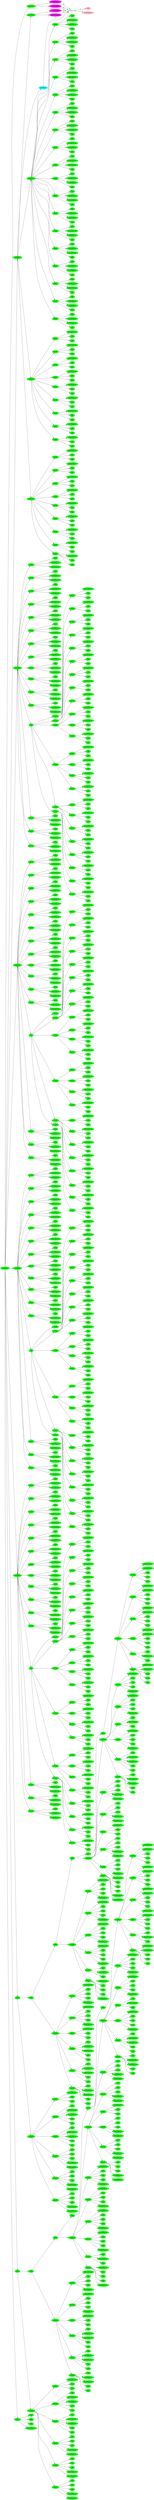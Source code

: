 digraph SceneGraph{
	rankdir=LR;

	node[label=drawU style=filled color=green];
		UCube1u1;
		UCube1u2;
		UCube1u3;
		UCube1u4;
		UCube2u5;
		UCube2u6;
		UCube2u7;
		UCube2u8;
		UCube3u9;
		UCube3u10;
		UCube3u11;
		UCube3u12;
		UCube4u13;
		UCube4u14;
		UCube4u15;
		UCube4u16;
		UCube5u17;
		UCube5u18;
		UCube5u19;
		UCube5u20;
		UCube6u21;
		UCube6u22;
		UCube6u23;
		UCube6u24;
		UCube7u25;
		UCube7u26;
		UCube7u27;
		UCube7u28;
		UCube8u29;
		UCube8u30;
		UCube8u31;
		UCube8u32;
		UCube9u33;
		UCube9u34;
		UCube9u35;
		UCube9u36;
		UCube10u37;
		UCube10u38;
		UCube10u39;
		UCube10u40;
		UCube11u41;
		UCube11u42;
		UCube11u43;
		UCube11u44;
		UCube12u45;
		UCube12u46;
		UCube12u47;
		UCube12u48;
		UCube13u49;
		UCube13u50;
		UCube13u51;
		UCube13u52;
		UCube14u53;
		UCube14u54;
		UCube14u55;
		UCube14u56;
		UCube15u57;
		UCube15u58;
		UCube15u59;
		UCube15u60;
		UCube16u61;
		UCube16u62;
		UCube16u63;
		UCube16u64;
		UCube17u65;
		UCube17u66;
		UCube17u67;
		UCube17u68;
		UCube18u69;
		UCube18u70;
		UCube18u71;
		UCube18u72;
		UCube19u73;
		UCube19u74;
		UCube19u75;
		UCube19u76;
		UCube20u77;
		UCube20u78;
		UCube20u79;
		UCube20u80;
		UCube21u81;
		UCube21u82;
		UCube21u83;
		UCube21u84;
		UCube22u85;
		UCube22u86;
		UCube22u87;
		UCube22u88;
		UCube23u89;
		UCube23u90;
		UCube23u91;
		UCube23u92;
		UCube24u93;
		UCube24u94;
		UCube24u95;
		UCube24u96;

		drawUws1;
		drawUws2;
		drawUws3;
		drawUws4;
		drawUws5;
		drawUws6;
		drawUws7;
		drawUws8;
		drawUws9;
		drawUws10;
		drawUws11;
		drawUws12;
	
	drawBody[label=drawBody style=filled color=green];

	drawHead[label=drawHead style=filled color=green];
	node[label=drawFoot style=filled color=green];
		drawFoot;
		drawFoot2;
		drawFoot3;
		drawFoot4;
		
	
	node[label=test style=filled color=green];
		test;
		test2;
		test3;
		test4;
	
	node[label=drawOval style=filled color=green];
		drawOval;
		drawOval2;
	
	node[label=wing style=filled color=green];
		wing;
		wing2;
		wing3;
		wing4;
		wing5;
		wing6;
		wingb;
		wing2b;
		wing3b;
		wing4b;
		wing5b;
		wing6b;

	node[label=UCube style=filled color=green];
		UCube1;
		UCube2;
		UCube3;
		UCube4;
		UCube5;
		UCube6;
		UCube7;
		UCube8;
		UCube9;
		UCube10;
		UCube11;
		UCube12;
		UCube13;
		UCube14;
		UCube15;
		UCube16;
		UCube17;
		UCube18;
		UCube19;
		UCube20;
		UCube21;
		UCube22;
		UCube23;
		UCube24;

	drawEyes[label=drawEyes style=filled color=green];
	drawNose[label=drawNose style=filled color=cyan];
	node[label=drawEar style=filled color=green];
		drawEar;
		drawEar2;
	node[label=drawOvalHalf style=filled color=magenta];
		drawOvalHalf;
		drawOvalHalf2;	
		drawOvalHalf3;	
		drawOvalHalf4;	
	node[label=wingseg style=filled color=green];
		wingseg;
		wingseg2;
		wingseg3;
		wingseg4;
		wingseg5;
		wingseg6;
		wingsegb;
		wingseg2b;
		wingseg3b;
		wingseg4b;
		wingseg5b;
		wingseg6b;
	
	
	drawT[label=drawT style=filled color=green];
	node[label=drawX style=filled color=green];
		drawX1;
		drawX2;
		drawX3;
		drawX4;
		drawX5;
		drawX6;
		drawX7;
		drawX8;
		drawX9;
		drawX10;
		drawX11;
		drawX12;
		drawX13;
		drawX14;
		drawX15;
		drawX16;
		drawX17;
		drawX18;
		drawX19;
		drawX20;
		drawX21;
		drawX22;
		drawX23;
		drawX24;
		drawX25;
		drawX26;
		drawX27;
		drawX28;
		drawX29;
		drawX30;
		drawX31;
		drawX32;
		drawX33;
		drawX34;
		drawX35;
		drawX36;
		drawX37;
		drawX38;
		drawX39;
		drawX40;
		drawX41;
		drawX42;
		drawX43;
		drawX44;
		drawX45;
		drawX46;
		drawX47;
		drawX48;
		drawX49;
		drawX50;
		drawX51;
		drawX52;
		drawX53;
		drawX54;
		drawX55;
		drawX56;
		drawX57;
		drawX58;
		drawX59;
		drawX60;
		
	node[label=drawS style=filled color=green];
		drawS1;
		drawS2;
		drawS3;
		drawS4;
		drawS5;
		drawS6;
		drawS7;
		drawS8;
		drawS9;
		drawS10;
		drawS11;
		drawS12;
		drawS13;
		drawS14;
		drawS15;
		drawS16;
		drawS17;
		drawS18;
	node[label=drawV style=filled color=green];
		drawV;
		drawV7;
		drawV8;
		drawV9;
		drawV2;
		drawV3;
		drawV4;
		drawV5;
		drawV6;
		drawVb;
		drawV7b;
		drawV8b;
		drawV9b;
		drawV2b;
		drawV3b;
		drawV4b;
		drawV5b;
		drawV6b;
	node[label=drawW style=filled color=green];
		drawW1;
		drawW2;
		drawW3;
		drawW4;
		drawW5;
		drawW6;
		drawW7;
		drawW8;
		drawW9;
		drawW10;
		drawW11;
		drawW12;
		drawW13;
		drawW14;
		drawW15;
		drawW16;
		drawW17;
		drawW18;
		drawW19;
		drawW20;
		drawW21;
		drawW22;
		drawW23;
		drawW24;
		drawW25;
		drawW26;
		drawW27;
		drawW28;
		drawW29;
		drawW30;
		drawW31;
		drawW32;
		drawW33;
		drawW34;
		drawW35;
		drawW36;
		drawW37;
		drawW38;
		drawW39;
		drawW40;
		drawW41;
		drawW42;
		drawW43;
		drawW44;
		drawW45;
		drawW46;
		drawW47;
		drawW48;
		drawW49;
		drawW50;
		drawW51;
		drawW52;
		drawW53;
		drawW54;
		drawW55;
		drawW56;
		drawW57;
		drawW58;
		drawW59;
		drawW60;

	
	node[label=cube style=filled color=pink];
		drawStickU;
		node[color=green];
		drawStickW1;
		drawStickW2;
		drawStickW3;
		drawStickW4;
		drawStickW5;
		drawStickW6;
		drawStickW7;
		drawStickW8;
		drawStickW9;
		drawStickW10;
		drawStickW11;
		drawStickW12;
		drawStickW13;
		drawStickW14;
		drawStickW15;
		drawStickW16;
		drawStickW17;
		drawStickW18;
		drawStickW19;
		drawStickW20;
		drawStickW21;
		drawStickW22;
		drawStickW23;
		drawStickW24;
		drawStickW25;
		drawStickW26;
		drawStickW27;
		drawStickW28;
		drawStickW29;
		drawStickW30;
		drawStickW31;
		drawStickW32;
		drawStickW33;
		drawStickW34;
		drawStickW35;
		drawStickW36;
		drawStickW37;
		drawStickW38;
		drawStickW39;
		drawStickW40;
		drawStickW41;
		drawStickW42;
		drawStickW43;
		drawStickW44;
		drawStickW45;
		drawStickW46;
		drawStickW47;
		drawStickW48;
		drawStickW49;
		drawStickW50;
		drawStickW51;
		drawStickW52;
		drawStickW53;
		drawStickW54;
		drawStickW55;
		drawStickW56;
		drawStickW57;
		drawStickW58;
		drawStickW59;
		drawStickW60;
		drawStickW61;
		drawStickW62;
		drawStickW63;
		drawStickW64;
		drawStickW65;
		drawStickW66;
		drawStickW67;
		drawStickW68;
		drawStickW69;
		drawStickW70;
		drawStickW71;
		drawStickW72;
		drawStickW73;
		drawStickW74;
		drawStickW75;
		drawStickW76;
		drawStickW77;
		drawStickW78;
		drawStickW79;
		drawStickW80;
		drawStickW81;
		drawStickW82;
		drawStickW83;
		drawStickW84;
		drawStickW85;
		drawStickW86;
		drawStickW87;
		drawStickW88;
		drawStickW89;
		drawStickW90;
		drawStickW91;
		drawStickW92;
		drawStickW93;
		drawStickW94;
		drawStickW95;
		drawStickW96;
		drawStickW97;
		drawStickW98;
		drawStickW99;
		drawStickW100;
		drawStickW101;
		drawStickW102;
		drawStickW103;
		drawStickW104;
		drawStickW105;
		drawStickW106;
		drawStickW107;
		drawStickW108;
		drawStickW109;
		drawStickW110;
		drawStickW111;
		drawStickW112;
		drawStickW113;
		drawStickW114;
		drawStickW115;
		drawStickW116;
		drawStickW117;
		drawStickW118;
		drawStickW119;
		drawStickW120;
		drawStickW121;
		drawStickW122;
		drawStickW123;
		drawStickW124;
		drawStickW125;
		drawStickW126;
		drawStickW127;
		drawStickW128;
		drawStickW129;
		drawStickW130;
		drawStickW131;
		drawStickW132;
		drawStickW133;
		drawStickW134;
		drawStickW135;
		drawStickW136;
		drawStickW137;
		drawStickW138;
		drawStickW139;
		drawStickW140;
		drawStickW141;
		drawStickW142;
		drawStickW143;
		drawStickW144;
		drawStickW145;
		drawStickW146;
		drawStickW147;
		drawStickW148;
		drawStickW149;
		drawStickW150;
		drawStickW151;
		drawStickW152;
		drawStickW153;
		drawStickW154;
		drawStickW155;
		drawStickW156;
		drawStickW157;
		drawStickW158;
		drawStickW159;
		drawStickW160;
		drawStickW161;
		drawStickW162;
		drawStickW163;
		drawStickW164;
		drawStickW165;
		drawStickW166;
		drawStickW167;
		drawStickW168;
		drawStickW169;
		drawStickW170;
		drawStickW171;
		drawStickW172;
		drawStickW173;
		drawStickW174;
		drawStickW175;
		drawStickW176;
		drawStickW177;
		drawStickW178;
		drawStickW179;
		drawStickW180;
		ustick1;
		ustick2;
		ustick3;
		ustick4;
		ustick5;
		ustick6;
		ustick7;
		ustick8;
		ustick9;
		ustick10;
		ustick11;
		ustick12;
		ustick13;
		ustick14;
		ustick15;
		ustick16;
		ustick17;
		ustick18;
		ustick19;
		ustick20;
		ustick21;
		ustick22;
		ustick23;
		ustick24;
		ustick25;
		ustick26;
		ustick27;
		ustick28;
		ustick29;
		ustick30;
		ustick31;
		ustick32;
		ustick33;
		ustick34;
		ustick35;
		ustick36;
		ustick37;
		ustick38;
		ustick39;
		ustick40;
		ustick41;
		ustick42;
		ustick43;
		ustick44;
		ustick45;
		ustick46;
		ustick47;
		ustick48;
		ustick49;
		ustick50;
		ustick51;
		ustick52;
		ustick53;
		ustick54;
		ustick55;
		ustick56;
		ustick57;
		ustick58;
		ustick59;
		ustick60;
		ustick61;
		ustick62;
		ustick63;
		ustick64;
		ustick65;
		ustick66;
		ustick67;
		ustick68;
		ustick69;
		ustick70;
		ustick71;
		ustick72;
		ustick73;
		ustick74;
		ustick75;
		ustick76;
		ustick77;
		ustick78;
		ustick79;
		ustick80;
		ustick81;
		ustick82;
		ustick83;
		ustick84;
		ustick85;
		ustick86;
		ustick87;
		ustick88;
		ustick89;
		ustick90;
		ustick91;
		ustick92;
		ustick93;
		ustick94;
		ustick95;
		ustick96;
		ustick97;
		ustick98;
		ustick99;
		ustick100;
		ustick101;
		ustick102;
		ustick103;
		ustick104;
		ustick105;
		ustick106;
		ustick107;
		ustick108;
		ustick109;
		ustick110;
		ustick111;
		ustick112;
		ustick113;
		ustick114;
		ustick115;
		ustick116;
		ustick117;
		ustick118;
		ustick119;
		ustick120;
		ustick121;
		ustick122;
		ustick123;
		ustick124;
		ustick125;
		ustick126;
		ustick127;
		ustick128;
		ustick129;
		ustick130;
		ustick131;
		ustick132;
		ustick133;
		ustick134;
		ustick135;
		ustick136;
		ustick137;
		ustick138;
		ustick139;
		ustick140;
		ustick141;
		ustick142;
		ustick143;
		ustick144;
		ustick145;
		ustick146;
		ustick147;
		ustick148;
		ustick149;
		ustick150;
		ustick151;
		ustick152;
		ustick153;
		ustick154;
		ustick155;
		ustick156;
		ustick157;
		ustick158;
		ustick159;
		ustick160;
		ustick161;
		ustick162;
		ustick163;
		ustick164;
		ustick165;
		ustick166;
		ustick167;
		ustick168;
		ustick169;
		ustick170;
		ustick171;
		ustick172;
		ustick173;
		ustick174;
		ustick175;
		ustick176;
		ustick177;
		ustick178;
		ustick179;
		ustick180;
		ustick181;
		ustick182;
		ustick183;
		ustick184;
		ustick185;
		ustick186;
		ustick187;
		ustick188;
		ustick189;
		ustick190;
		ustick191;
		ustick192;
		cubeT[color=green];
		cubeT2[color=green];
		cubeT3[color=green];
		cubeX1;
		cubeX2;
		cubeX3;
		cubeX4;
		cubeX5;
		cubeX6;
		cubeX7;
		cubeX8;
		cubeX9;
		cubeX10;
		cubeX11;
		cubeX12;
		cubeX13;
		cubeX14;
		cubeX15;
		cubeX16;
		cubeX17;
		cubeX18;
		cubeX19;
		cubeX20;
		cubeX21;
		cubeX22;
		cubeX23;
		cubeX24;
		cubeX25;
		cubeX26;
		cubeX27;
		cubeX28;
		cubeX29;
		cubeX30;
		cubeX31;
		cubeX32;
		cubeX33;
		cubeX34;
		cubeX35;
		cubeX36;
		cubeX37;
		cubeX38;
		cubeX39;
		cubeX40;
		cubeX41;
		cubeX42;
		cubeX43;
		cubeX44;
		cubeX45;
		cubeX46;
		cubeX47;
		cubeX48;
		cubeX49;
		cubeX50;
		cubeX51;
		cubeX52;
		cubeX53;
		cubeX54;
		cubeX55;
		cubeX56;
		cubeX57;
		cubeX58;
		cubeX59;
		cubeX60;
		cubeS1;
		cubeS2;
		cubeS3;
		cubeS4;
		cubeS5;
		cubeS6;
		cubeS7;
		cubeS8;
		cubeS9;
		cubeS10;
		cubeS11;
		cubeS12;
		cubeS13;
		cubeS14;
		cubeS15;
		cubeS16;
		cubeS17;
		cubeS18;
		cubeS19;
		cubeS20;
		cubeS21;
		cubeS22;
		cubeS23;
		cubeS24;
		cubeS25;
		cubeS26;
		cubeS27;
		cubeS28;
		cubeS29;
		cubeS30;
		cubeS31;
		cubeS32;
		cubeS33;
		cubeS34;
		cubeS35;
		cubeS36;
		cubeV1;
		cubeV2;
		cubeV3;
		cubeV4;
		cubeV5;
		cubeV6;
		cubeV7;
		cubeV8;
		cubeV9;
		cubeV10;
		cubeV11;
		cubeV12;
		cubeV13;
		cubeV14;
		cubeV15;
		cubeV16;
		cubeV17;
		cubeV18;
		cubeV19;
		cubeV20;
		cubeV21;
		cubeV22;
		cubeV23;
		cubeV24;
		cubeV25;
		cubeV26;
		cubeV27;
		cubeV28;
		cubeV29;
		cubeV30;
		cubeV31;
		cubeV32;
		cubeV33;
		cubeV34;
		cubeV35;
		cubeV36;
		drawUwsS1;
		drawUwsS2;
		drawUwsS3;
		drawUwsS4;
		drawUwsS5;
		drawUwsS6;
		drawUwsS7;
		drawUwsS8;
		drawUwsS9;
		drawUwsS10;
		drawUwsS11;
		drawUwsS12;
		drawUwsS1b;
		drawUwsS2b;
		drawUwsS3b;
		drawUwsS4b;
		drawUwsS5b;
		drawUwsS6b;
		drawUwsS7b;
		drawUwsS8b;
		drawUwsS9b;
		drawUwsS10b;
		drawUwsS11b;
		drawUwsS12b;
		
	node[label=draw3Dcurve style=filled color=pink];
		drawLoopU;
		node[color=green];
		drawUwsL1;
		drawUwsL2;
		drawUwsL3;
		drawUwsL4;
		drawUwsL5;
		drawUwsL6;
		drawUwsL7;
		drawUwsL8;
		drawUwsL9;
		drawUwsL10;
		drawUwsL11;
		drawUwsL12;

		drawLoopW1;
		drawLoopW2;
		drawLoopW3;
		drawLoopW4;
		drawLoopW5;
		drawLoopW6;
		drawLoopW7;
		drawLoopW8;
		drawLoopW9;
		drawLoopW10;
		drawLoopW11;
		drawLoopW12;
		drawLoopW13;
		drawLoopW14;
		drawLoopW15;
		drawLoopW16;
		drawLoopW17;
		drawLoopW18;
		drawLoopW19;
		drawLoopW20;
		drawLoopW21;
		drawLoopW22;
		drawLoopW23;
		drawLoopW24;
		drawLoopW25;
		drawLoopW26;
		drawLoopW27;
		drawLoopW28;
		drawLoopW29;
		drawLoopW30;
		drawLoopW31;
		drawLoopW32;
		drawLoopW33;
		drawLoopW34;
		drawLoopW35;
		drawLoopW36;
		drawLoopW37;
		drawLoopW38;
		drawLoopW39;
		drawLoopW40;
		drawLoopW41;
		drawLoopW42;
		drawLoopW43;
		drawLoopW44;
		drawLoopW45;
		drawLoopW46;
		drawLoopW47;
		drawLoopW48;
		drawLoopW49;
		drawLoopW50;
		drawLoopW51;
		drawLoopW52;
		drawLoopW53;
		drawLoopW54;
		drawLoopW55;
		drawLoopW56;
		drawLoopW57;
		drawLoopW58;
		drawLoopW59;
		drawLoopW60;
		drawLoopW61;
		drawLoopW62;
		drawLoopW63;
		drawLoopW64;
		drawLoopW65;
		drawLoopW66;
		drawLoopW67;
		drawLoopW68;
		drawLoopW69;
		drawLoopW70;
		drawLoopW71;
		drawLoopW72;
		drawLoopW73;
		drawLoopW74;
		drawLoopW75;
		drawLoopW76;
		drawLoopW77;
		drawLoopW78;
		drawLoopW79;
		drawLoopW80;
		drawLoopW81;
		drawLoopW82;
		drawLoopW83;
		drawLoopW84;
		drawLoopW85;
		drawLoopW86;
		drawLoopW87;
		drawLoopW88;
		drawLoopW89;
		drawLoopW90;
		drawLoopW91;
		drawLoopW92;
		drawLoopW93;
		drawLoopW94;
		drawLoopW95;
		drawLoopW96;
		drawLoopW97;
		drawLoopW98;
		drawLoopW99;
		drawLoopW100;
		drawLoopW101;
		drawLoopW102;
		drawLoopW103;
		drawLoopW104;
		drawLoopW105;
		drawLoopW106;
		drawLoopW107;
		drawLoopW108;
		drawLoopW109;
		drawLoopW110;
		drawLoopW111;
		drawLoopW112;
		drawLoopW113;
		drawLoopW114;
		drawLoopW115;
		drawLoopW116;
		drawLoopW117;
		drawLoopW118;
		drawLoopW119;
		drawLoopW120;
		curveT;
		curveX1;
		curveX2;
		curveX3;
		curveX4;
		curveX5;
		curveX6;
		curveX7;
		curveX8;
		curveX9;
		curveX10;
		curveX11;
		curveX12;
		curveX13;
		curveX14;
		curveX15;
		curveX16;
		curveX17;
		curveX18;
		curveX19;
		curveX20;
		curveX21;
		curveX22;
		curveX23;
		curveX24;
		curveX25;
		curveX26;
		curveX27;
		curveX28;
		curveX29;
		curveX30;
		curveX31;
		curveX32;
		curveX33;
		curveX34;
		curveX35;
		curveX36;
		curveX37;
		curveX38;
		curveX39;
		curveX40;
		curveX41;
		curveX42;
		curveX43;
		curveX44;
		curveX45;
		curveX46;
		curveX47;
		curveX48;
		curveX49;
		curveX50;
		curveX51;
		curveX52;
		curveX53;
		curveX54;
		curveX55;
		curveX56;
		curveX57;
		curveX58;
		curveX59;
		curveX60;
		curveX61;
		curveX62;
		curveX63;
		curveX64;
		curveX65;
		curveX66;
		curveX67;
		curveX68;
		curveX69;
		curveX70;
		curveX71;
		curveX72;
		curveX73;
		curveX74;
		curveX75;
		curveX76;
		curveX77;
		curveX78;
		curveX79;
		curveX80;
		curveX81;
		curveX82;
		curveX83;
		curveX84;
		curveX85;
		curveX86;
		curveX87;
		curveX88;
		curveX89;
		curveX90;
		curveX91;
		curveX92;
		curveX93;
		curveX94;
		curveX95;
		curveX96;
		curveX97;
		curveX98;
		curveX99;
		curveX100;
		curveX101;
		curveX102;
		curveX103;
		curveX104;
		curveX105;
		curveX106;
		curveX107;
		curveX108;
		curveX109;
		curveX110;
		curveX111;
		curveX112;
		curveX113;
		curveX114;
		curveX115;
		curveX116;
		curveX117;
		curveX118;
		curveX119;
		curveX120;
		curveS1;
		curveS2;
		curveS3;
		curveS4;
		curveS5;
		curveS6;
		curveS7;
		curveS8;
		curveS9;
		curveS10;
		curveS11;
		curveS12;
		curveS13;
		curveS14;
		curveS15;
		curveS16;
		curveS17;
		curveS18;
		curveS19;
		curveS20;
		curveS21;
		curveS22;
		curveS23;
		curveS24;
		curveS25;
		curveS26;
		curveS27;
		curveS28;
		curveS29;
		curveS30;
		curveS31;
		curveS32;
		curveS33;
		curveS34;
		curveS35;
		curveS36;
		curveV1;
		curveV2;
		curveV3;
		curveV4;
		curveV5;
		curveV6;
		curveV7;
		curveV8;
		curveV9;
		curveV10;
		curveV11;
		curveV12;
		curveV13;
		curveV14;
		curveV15;
		curveV16;
		curveV17;
		curveV18;
		UCube1u1curve;
		UCube1u2curve;
		UCube1u3curve;
		UCube1u4curve;
		UCube2u5curve;
		UCube2u6curve;
		UCube2u7curve;
		UCube2u8curve;
		UCube3u9curve;
		UCube3u10curve;
		UCube3u11curve;
		UCube3u12curve;
		UCube4u13curve;
		UCube4u14curve;
		UCube4u15curve;
		UCube4u16curve;
		UCube5u17curve;
		UCube5u18curve;
		UCube5u19curve;
		UCube5u20curve;
		UCube6u21curve;
		UCube6u22curve;
		UCube6u23curve;
		UCube6u24curve;
		UCube7u25curve;
		UCube7u26curve;
		UCube7u27curve;
		UCube7u28curve;
		UCube8u29curve;
		UCube8u30curve;
		UCube8u31curve;
		UCube8u32curve;
		UCube9u33curve;
		UCube9u34curve;
		UCube9u35curve;
		UCube9u36curve;
		UCube10u37curve;
		UCube10u38curve;
		UCube10u39curve;
		UCube10u40curve;
		UCube11u41curve;
		UCube11u42curve;
		UCube11u43curve;
		UCube11u44curve;
		UCube12u45curve;
		UCube12u46curve;
		UCube12u47curve;
		UCube12u48curve;
		UCube13u49curve;
		UCube13u50curve;
		UCube13u51curve;
		UCube13u52curve;
		UCube14u53curve;
		UCube14u54curve;
		UCube14u55curve;
		UCube14u56curve;
		UCube15u57curve;
		UCube15u58curve;
		UCube15u59curve;
		UCube15u60curve;
		UCube16u61curve;
		UCube16u62curve;
		UCube16u63curve;
		UCube16u64curve;
		UCube17u65curve;
		UCube17u66curve;
		UCube17u67curve;
		UCube17u68curve;
		UCube18u69curve;
		UCube18u70curve;
		UCube18u71curve;
		UCube18u72curve;
		UCube19u73curve;
		UCube19u74curve;
		UCube19u75curve;
		UCube19u76curve;
		UCube20u77curve;
		UCube20u78curve;
		UCube20u79curve;
		UCube20u80curve;
		UCube21u81curve;
		UCube21u82curve;
		UCube21u83curve;
		UCube21u84curve;
		UCube22u85curve;
		UCube22u86curve;
		UCube22u87curve;
		UCube22u88curve;
		UCube23u89curve;
		UCube23u90curve;
		UCube23u91curve;
		UCube23u92curve;
		UCube24u93curve;
		UCube24u94curve;
		UCube24u95curve;
		UCube24u96curve;
	
	
	
	
	
	
	
	
	node[label="unknown node" style=""]
	
	drawBody->drawOval;
	drawBody->drawHead;
	drawBody->drawT;
	drawBody->wing;
	drawBody->wingb;
	drawBody->drawFoot;
	drawBody->drawFoot2;
	drawBody->drawFoot3;
	drawBody->drawFoot4;

	drawOval->drawOvalHalf;
	drawOval->drawOvalHalf3;
	
	drawOval2->drawOvalHalf2;
	drawOval2->drawOvalHalf4;
	
	drawHead->drawOval2;
	drawHead->drawEyes;
	drawHead->drawNose;
	drawHead->drawEar;
	drawHead->drawEar2;
	
	drawT->cubeT;
	drawT->cubeT2;
	drawT->cubeT3;
	
	drawT->curveT;
	
	wing->wingseg;
	wing->wing2;
	wing2->wingseg2;
	wing2->wing3;
	wing3->wingseg3;
	wing3->wing4;
	wing4->wingseg4;
	wing4->wing5;
	wing5->wingseg5;
	wing5->wing6;
	wing6->wingseg6;
	
	wingb->wingsegb;
	wingb->wing2b;
	wing2b->wingseg2b;
	wing2b->wing3b;
	wing3b->wingseg3b;
	wing3b->wing4b;
	wing4b->wingseg4b;
	wing4b->wing5b;
	wing5b->wingseg5b;
	wing5b->wing6b;
	wing6b->wingseg6b;
	
	drawFoot->test;
	drawFoot2->test2;
	drawFoot3->test3;
	drawFoot4->test4;
	
	drawFoot->drawX1;
	drawFoot->drawX2;
	drawFoot->drawX3;
	drawFoot->drawX4;
	drawFoot->drawX5;
	drawFoot->drawX6;
	drawFoot->drawX7;
	drawFoot->drawX8;
	drawFoot->drawX9;
	drawFoot->drawX10;
	drawFoot->drawX11;
	drawFoot->drawX12;
	drawFoot->drawX13;
	drawFoot->drawX14;
	drawFoot->drawX15;
	drawFoot2->drawX16;
	drawFoot2->drawX17;
	drawFoot2->drawX18;
	drawFoot2->drawX19;
	drawFoot2->drawX20;
	drawFoot2->drawX21;
	drawFoot2->drawX22;
	drawFoot2->drawX23;
	drawFoot2->drawX24;
	drawFoot2->drawX25;
	drawFoot2->drawX26;
	drawFoot2->drawX27;
	drawFoot2->drawX28;
	drawFoot2->drawX29;
	drawFoot2->drawX30;
	drawFoot3->drawX31;
	drawFoot3->drawX32;
	drawFoot3->drawX33;
	drawFoot3->drawX34;
	drawFoot3->drawX35;
	drawFoot3->drawX36;
	drawFoot3->drawX37;
	drawFoot3->drawX38;
	drawFoot3->drawX39;
	drawFoot3->drawX40;
	drawFoot3->drawX41;
	drawFoot3->drawX42;
	drawFoot3->drawX43;
	drawFoot3->drawX44;
	drawFoot3->drawX45;
	drawFoot4->drawX46;
	drawFoot4->drawX47;
	drawFoot4->drawX48;
	drawFoot4->drawX49;
	drawFoot4->drawX50;
	drawFoot4->drawX51;
	drawFoot4->drawX52;
	drawFoot4->drawX53;
	drawFoot4->drawX54;
	drawFoot4->drawX55;
	drawFoot4->drawX56;
	drawFoot4->drawX57;
	drawFoot4->drawX58;
	drawFoot4->drawX59;
	drawFoot4->drawX60;
	
	drawOvalHalf->drawU[label=30];
	drawOvalHalf2->drawU[label=30];
	drawOvalHalf3->drawU[label=30];
	drawOvalHalf4->drawU[label=30];
	
	drawEyes->drawS1;
	drawEyes->drawS2;
	drawEyes->drawS3;
	drawEyes->drawS4;
	drawEyes->drawS5;
	drawEyes->drawS6;
	drawEyes->drawS7;
	drawEyes->drawS8;
	drawEyes->drawS9;
	drawEyes->drawS10;
	drawEyes->drawS11;
	drawEyes->drawS12;
	drawEyes->drawS13;
	drawEyes->drawS14;
	drawEyes->drawS15;
	drawEyes->drawS16;
	drawEyes->drawS17;
	drawEyes->drawS18;
	
	drawNose->drawU[label=18];
	
	drawEar->drawV;
	drawEar->drawV2;
	drawEar->drawV3;
	drawEar->drawV4;
	drawEar->drawV5;
	drawEar->drawV6;
	drawEar->drawV7;
	drawEar->drawV8;
	drawEar->drawV9;
	drawEar2->drawVb;
	drawEar2->drawV2b;
	drawEar2->drawV3b;
	drawEar2->drawV4b;
	drawEar2->drawV5b;
	drawEar2->drawV6b;
	drawEar2->drawV7b;
	drawEar2->drawV8b;
	drawEar2->drawV9b;
	
	wingseg->drawUws1;
	wingseg->drawW1;
	wingseg->drawW2;
	wingseg->drawW3;
	wingseg->drawW4;
	wingseg->drawW5;
	wingseg2->drawUws2;
	wingseg2->drawW6;
	wingseg2->drawW7;
	wingseg2->drawW8;
	wingseg2->drawW9;
	wingseg2->drawW10;
	wingseg3->drawUws3;
	wingseg3->drawW11;
	wingseg3->drawW12;
	wingseg3->drawW13;
	wingseg3->drawW14;
	wingseg3->drawW15;
	wingseg4->drawUws4;
	wingseg4->drawW16;
	wingseg4->drawW17;
	wingseg4->drawW18;
	wingseg4->drawW19;
	wingseg4->drawW20;
	wingseg5->drawUws5;
	wingseg5->drawW21;
	wingseg5->drawW22;
	wingseg5->drawW23;
	wingseg5->drawW24;
	wingseg5->drawW25;
	wingseg6->drawUws6;
	wingseg6->drawW26;
	wingseg6->drawW27;
	wingseg6->drawW28;
	wingseg6->drawW29;
	wingseg6->drawW30;
	wingsegb->drawUws7;
	wingsegb->drawW31;
	wingsegb->drawW32;
	wingsegb->drawW33;
	wingsegb->drawW34;
	wingsegb->drawW35;
	wingseg2b->drawUws8;
	wingseg2b->drawW36;
	wingseg2b->drawW37;
	wingseg2b->drawW38;
	wingseg2b->drawW39;
	wingseg2b->drawW40;
	wingseg3b->drawUws9;
	wingseg3b->drawW41;
	wingseg3b->drawW42;
	wingseg3b->drawW43;
	wingseg3b->drawW44;
	wingseg3b->drawW45;
	wingseg4b->drawUws10;
	wingseg4b->drawW46;
	wingseg4b->drawW47;
	wingseg4b->drawW48;
	wingseg4b->drawW49;
	wingseg4b->drawW50;
	wingseg5b->drawUws11;
	wingseg5b->drawW51;
	wingseg5b->drawW52;
	wingseg5b->drawW53;
	wingseg5b->drawW54;
	wingseg5b->drawW55;
	wingseg6b->drawUws12;
	wingseg6b->drawW56;
	wingseg6b->drawW57;
	wingseg6b->drawW58;
	wingseg6b->drawW59;
	wingseg6b->drawW60;
	
	drawX1->curveX1;
	drawX1->curveX2;
	drawX1->cubeX1;
	drawX2->curveX3;
	drawX2->curveX4;
	drawX2->cubeX2;
	drawX3->curveX5;
	drawX3->curveX6;
	drawX3->cubeX3;
	drawX4->curveX7;
	drawX4->curveX8;
	drawX4->cubeX4;
	drawX5->curveX9;
	drawX5->curveX10;
	drawX5->cubeX5;
	drawX6->curveX11;
	drawX6->curveX12;
	drawX6->cubeX6;
	drawX7->curveX13;
	drawX7->curveX14;
	drawX7->cubeX7;
	drawX8->curveX15;
	drawX8->curveX16;
	drawX8->cubeX8;
	drawX9->curveX17;
	drawX9->curveX18;
	drawX9->cubeX9;
	drawX10->curveX19;
	drawX10->curveX20;
	drawX10->cubeX10;
	drawX11->curveX21;
	drawX11->curveX22;
	drawX11->cubeX11;
	drawX12->curveX23;
	drawX12->curveX24;
	drawX12->cubeX12;
	drawX13->curveX25;
	drawX13->curveX26;
	drawX13->cubeX13;
	drawX14->curveX27;
	drawX14->curveX28;
	drawX14->cubeX14;
	drawX15->curveX29;
	drawX15->curveX30;
	drawX15->cubeX15;
	drawX16->curveX31;
	drawX16->curveX32;
	drawX16->cubeX16;
	drawX17->curveX33;
	drawX17->curveX34;
	drawX17->cubeX17;
	drawX18->curveX35;
	drawX18->curveX36;
	drawX18->cubeX18;
	drawX19->curveX37;
	drawX19->curveX38;
	drawX19->cubeX19;
	drawX20->curveX39;
	drawX20->curveX40;
	drawX20->cubeX20;
	drawX21->curveX41;
	drawX21->curveX42;
	drawX21->cubeX21;
	drawX22->curveX43;
	drawX22->curveX44;
	drawX22->cubeX22;
	drawX23->curveX45;
	drawX23->curveX46;
	drawX23->cubeX23;
	drawX24->curveX47;
	drawX24->curveX48;
	drawX24->cubeX24;
	drawX25->curveX49;
	drawX25->curveX50;
	drawX25->cubeX25;
	drawX26->curveX51;
	drawX26->curveX52;
	drawX26->cubeX26;
	drawX27->curveX53;
	drawX27->curveX54;
	drawX27->cubeX27;
	drawX28->curveX55;
	drawX28->curveX56;
	drawX28->cubeX28;
	drawX29->curveX57;
	drawX29->curveX58;
	drawX29->cubeX29;
	drawX30->curveX59;
	drawX30->curveX60;
	drawX30->cubeX30;
	drawX31->curveX61;
	drawX31->curveX62;
	drawX31->cubeX31;
	drawX32->curveX63;
	drawX32->curveX64;
	drawX32->cubeX32;
	drawX33->curveX65;
	drawX33->curveX66;
	drawX33->cubeX33;
	drawX34->curveX67;
	drawX34->curveX68;
	drawX34->cubeX34;
	drawX35->curveX69;
	drawX35->curveX70;
	drawX35->cubeX35;
	drawX36->curveX71;
	drawX36->curveX72;
	drawX36->cubeX36;
	drawX37->curveX73;
	drawX37->curveX74;
	drawX37->cubeX37;
	drawX38->curveX75;
	drawX38->curveX76;
	drawX38->cubeX38;
	drawX39->curveX77;
	drawX39->curveX78;
	drawX39->cubeX39;
	drawX40->curveX79;
	drawX40->curveX80;
	drawX40->cubeX40;
	drawX41->curveX81;
	drawX41->curveX82;
	drawX41->cubeX41;
	drawX42->curveX83;
	drawX42->curveX84;
	drawX42->cubeX42;
	drawX43->curveX85;
	drawX43->curveX86;
	drawX43->cubeX43;
	drawX44->curveX87;
	drawX44->curveX88;
	drawX44->cubeX44;
	drawX45->curveX89;
	drawX45->curveX90;
	drawX45->cubeX45;
	drawX46->curveX91;
	drawX46->curveX92;
	drawX46->cubeX46;
	drawX47->curveX93;
	drawX47->curveX94;
	drawX47->cubeX47;
	drawX48->curveX95;
	drawX48->curveX96;
	drawX48->cubeX48;
	drawX49->curveX97;
	drawX49->curveX98;
	drawX49->cubeX49;
	drawX50->curveX99;
	drawX50->curveX100;
	drawX50->cubeX50;
	drawX51->curveX101;
	drawX51->curveX102;
	drawX51->cubeX51;
	drawX52->curveX103;
	drawX52->curveX104;
	drawX52->cubeX52;
	drawX53->curveX105;
	drawX53->curveX106;
	drawX53->cubeX53;
	drawX54->curveX107;
	drawX54->curveX108;
	drawX54->cubeX54;
	drawX55->curveX109;
	drawX55->curveX110;
	drawX55->cubeX55;
	drawX56->curveX111;
	drawX56->curveX112;
	drawX56->cubeX56;
	drawX57->curveX113;
	drawX57->curveX114;
	drawX57->cubeX57;
	drawX58->curveX115;
	drawX58->curveX116;
	drawX58->cubeX58;
	drawX59->curveX117;
	drawX59->curveX118;
	drawX59->cubeX59;
	drawX60->curveX119;
	drawX60->curveX120;
	drawX60->cubeX60;
	
	test->UCube1;
	test->UCube2;
	test->UCube3;
	test->UCube4;
	test->UCube5;
	test->UCube6;
	test2->UCube7;
	test2->UCube8;
	test2->UCube9;
	test2->UCube10;
	test2->UCube11;
	test2->UCube12;
	test3->UCube13;
	test3->UCube14;
	test3->UCube15;
	test3->UCube16;
	test3->UCube17;
	test3->UCube18;
	test4->UCube19;
	test4->UCube20;
	test4->UCube21;
	test4->UCube22;
	test4->UCube23;
	test4->UCube24;
	
	drawU->drawStickU[label=2];
	drawU->drawLoopU;
	
	drawS1->cubeS1;
	drawS1->cubeS2;
	drawS1->curveS1;
	drawS1->curveS2;
	drawS2->cubeS3;
	drawS2->cubeS4;
	drawS2->curveS3;
	drawS2->curveS4;
	drawS3->cubeS5;
	drawS3->cubeS6;
	drawS3->curveS5;
	drawS3->curveS6;
	drawS4->cubeS7;
	drawS4->cubeS8;
	drawS4->curveS7;
	drawS4->curveS8;
	drawS5->cubeS9;
	drawS5->cubeS10;
	drawS5->curveS9;
	drawS5->curveS10;
	drawS6->cubeS11;
	drawS6->cubeS12;
	drawS6->curveS11;
	drawS6->curveS12;
	drawS7->cubeS13;
	drawS7->cubeS14;
	drawS7->curveS13;
	drawS7->curveS14;
	drawS8->cubeS15;
	drawS8->cubeS16;
	drawS8->curveS15;
	drawS8->curveS16;
	drawS9->cubeS17;
	drawS9->cubeS18;
	drawS9->curveS17;
	drawS9->curveS18;
	drawS10->cubeS19;
	drawS10->cubeS20;
	drawS10->curveS19;
	drawS10->curveS20;
	drawS11->cubeS21;
	drawS11->cubeS22;
	drawS11->curveS21;
	drawS11->curveS22;
	drawS12->cubeS23;
	drawS12->cubeS24;
	drawS12->curveS23;
	drawS12->curveS24;
	drawS13->cubeS25;
	drawS13->cubeS26;
	drawS13->curveS25;
	drawS13->curveS26;
	drawS14->cubeS27;
	drawS14->cubeS28;
	drawS14->curveS27;
	drawS14->curveS28;
	drawS15->cubeS29;
	drawS15->cubeS30;
	drawS15->curveS29;
	drawS15->curveS30;
	drawS16->cubeS31;
	drawS16->cubeS32;
	drawS16->curveS31;
	drawS16->curveS32;
	drawS17->cubeS33;
	drawS17->cubeS34;
	drawS17->curveS33;
	drawS17->curveS34;
	drawS18->cubeS35;
	drawS18->cubeS36;
	drawS18->curveS35;
	drawS18->curveS36;
	
	drawV->cubeV1;
	drawV->cubeV2;
	drawV->curveV1;
	drawV2->cubeV3;
	drawV2->cubeV4;
	drawV2->curveV2;
	drawV3->cubeV5;
	drawV3->cubeV6;
	drawV3->curveV3;
	drawV4->cubeV7;
	drawV4->cubeV8;
	drawV4->curveV4;
	drawV5->cubeV9;
	drawV5->cubeV10;
	drawV5->curveV5;
	drawV6->cubeV11;
	drawV6->cubeV12;
	drawV6->curveV6;
	drawV7->cubeV13;
	drawV7->cubeV14;
	drawV7->curveV7;
	drawV8->cubeV15;
	drawV8->cubeV16;
	drawV8->curveV8;
	drawV9->cubeV17;
	drawV9->cubeV18;
	drawV9->curveV9;
	drawVb->cubeV19;
	drawVb->cubeV20;
	drawVb->curveV10;
	drawV2b->cubeV21;
	drawV2b->cubeV22;
	drawV2b->curveV11;
	drawV3b->cubeV23;
	drawV3b->cubeV24;
	drawV3b->curveV12;
	drawV4b->cubeV25;
	drawV4b->cubeV26;
	drawV4b->curveV13;
	drawV5b->cubeV27;
	drawV5b->cubeV28;
	drawV5b->curveV14;
	drawV6b->cubeV29;
	drawV6b->cubeV30;
	drawV6b->curveV15;
	drawV7b->cubeV31;
	drawV7b->cubeV32;
	drawV7b->curveV16;
	drawV8b->cubeV33;
	drawV8b->cubeV34;
	drawV8b->curveV17;
	drawV9b->cubeV35;
	drawV9b->cubeV36;
	drawV9b->curveV18;
	
	drawW1->drawStickW1;
	drawW1->drawStickW2;
	drawW1->drawStickW3;
	drawW2->drawStickW4;
	drawW2->drawStickW5;
	drawW2->drawStickW6;
	drawW3->drawStickW7;
	drawW3->drawStickW8;
	drawW3->drawStickW9;
	drawW4->drawStickW10;
	drawW4->drawStickW11;
	drawW4->drawStickW12;
	drawW5->drawStickW13;
	drawW5->drawStickW14;
	drawW5->drawStickW15;
	drawW6->drawStickW16;
	drawW6->drawStickW17;
	drawW6->drawStickW18;
	drawW7->drawStickW19;
	drawW7->drawStickW20;
	drawW7->drawStickW21;
	drawW8->drawStickW22;
	drawW8->drawStickW23;
	drawW8->drawStickW24;
	drawW9->drawStickW25;
	drawW9->drawStickW26;
	drawW9->drawStickW27;
	drawW10->drawStickW28;
	drawW10->drawStickW29;
	drawW10->drawStickW30;
	drawW11->drawStickW31;
	drawW11->drawStickW32;
	drawW11->drawStickW33;
	drawW12->drawStickW34;
	drawW12->drawStickW35;
	drawW12->drawStickW36;
	drawW13->drawStickW37;
	drawW13->drawStickW38;
	drawW13->drawStickW39;
	drawW14->drawStickW40;
	drawW14->drawStickW41;
	drawW14->drawStickW42;
	drawW15->drawStickW43;
	drawW15->drawStickW44;
	drawW15->drawStickW45;
	drawW16->drawStickW46;
	drawW16->drawStickW47;
	drawW16->drawStickW48;
	drawW17->drawStickW49;
	drawW17->drawStickW50;
	drawW17->drawStickW51;
	drawW18->drawStickW52;
	drawW18->drawStickW53;
	drawW18->drawStickW54;
	drawW19->drawStickW55;
	drawW19->drawStickW56;
	drawW19->drawStickW57;
	drawW20->drawStickW58;
	drawW20->drawStickW59;
	drawW20->drawStickW60;
	drawW21->drawStickW61;
	drawW21->drawStickW62;
	drawW21->drawStickW63;
	drawW22->drawStickW64;
	drawW22->drawStickW65;
	drawW22->drawStickW66;
	drawW23->drawStickW67;
	drawW23->drawStickW68;
	drawW23->drawStickW69;
	drawW24->drawStickW70;
	drawW24->drawStickW71;
	drawW24->drawStickW72;
	drawW25->drawStickW73;
	drawW25->drawStickW74;
	drawW25->drawStickW75;
	drawW26->drawStickW76;
	drawW26->drawStickW77;
	drawW26->drawStickW78;
	drawW27->drawStickW79;
	drawW27->drawStickW80;
	drawW27->drawStickW81;
	drawW28->drawStickW82;
	drawW28->drawStickW83;
	drawW28->drawStickW84;
	drawW29->drawStickW85;
	drawW29->drawStickW86;
	drawW29->drawStickW87;
	drawW30->drawStickW88;
	drawW30->drawStickW89;
	drawW30->drawStickW90;
	drawW31->drawStickW91;
	drawW31->drawStickW92;
	drawW31->drawStickW93;
	drawW32->drawStickW94;
	drawW32->drawStickW95;
	drawW32->drawStickW96;
	drawW33->drawStickW97;
	drawW33->drawStickW98;
	drawW33->drawStickW99;
	drawW34->drawStickW100;
	drawW34->drawStickW101;
	drawW34->drawStickW102;
	drawW35->drawStickW103;
	drawW35->drawStickW104;
	drawW35->drawStickW105;
	drawW36->drawStickW106;
	drawW36->drawStickW107;
	drawW36->drawStickW108;
	drawW37->drawStickW109;
	drawW37->drawStickW110;
	drawW37->drawStickW111;
	drawW38->drawStickW112;
	drawW38->drawStickW113;
	drawW38->drawStickW114;
	drawW39->drawStickW115;
	drawW39->drawStickW116;
	drawW39->drawStickW117;
	drawW40->drawStickW118;
	drawW40->drawStickW119;
	drawW40->drawStickW120;
	drawW41->drawStickW121;
	drawW41->drawStickW122;
	drawW41->drawStickW123;
	drawW42->drawStickW124;
	drawW42->drawStickW125;
	drawW42->drawStickW126;
	drawW43->drawStickW127;
	drawW43->drawStickW128;
	drawW43->drawStickW129;
	drawW44->drawStickW130;
	drawW44->drawStickW131;
	drawW44->drawStickW132;
	drawW45->drawStickW133;
	drawW45->drawStickW134;
	drawW45->drawStickW135;
	drawW46->drawStickW136;
	drawW46->drawStickW137;
	drawW46->drawStickW138;
	drawW47->drawStickW139;
	drawW47->drawStickW140;
	drawW47->drawStickW141;
	drawW48->drawStickW142;
	drawW48->drawStickW143;
	drawW48->drawStickW144;
	drawW49->drawStickW145;
	drawW49->drawStickW146;
	drawW49->drawStickW147;
	drawW50->drawStickW148;
	drawW50->drawStickW149;
	drawW50->drawStickW150;
	drawW51->drawStickW151;
	drawW51->drawStickW152;
	drawW51->drawStickW153;
	drawW52->drawStickW154;
	drawW52->drawStickW155;
	drawW52->drawStickW156;
	drawW53->drawStickW157;
	drawW53->drawStickW158;
	drawW53->drawStickW159;
	drawW54->drawStickW160;
	drawW54->drawStickW161;
	drawW54->drawStickW162;
	drawW55->drawStickW163;
	drawW55->drawStickW164;
	drawW55->drawStickW165;
	drawW56->drawStickW166;
	drawW56->drawStickW167;
	drawW56->drawStickW168;
	drawW57->drawStickW169;
	drawW57->drawStickW170;
	drawW57->drawStickW171;
	drawW58->drawStickW172;
	drawW58->drawStickW173;
	drawW58->drawStickW174;
	drawW59->drawStickW175;
	drawW59->drawStickW176;
	drawW59->drawStickW177;
	drawW60->drawStickW178;
	drawW60->drawStickW179;
	drawW60->drawStickW180;
	drawW1->drawLoopW1;
	drawW1->drawLoopW2;
	drawW2->drawLoopW3;
	drawW2->drawLoopW4;
	drawW3->drawLoopW5;
	drawW3->drawLoopW6;
	drawW4->drawLoopW7;
	drawW4->drawLoopW8;
	drawW5->drawLoopW9;
	drawW5->drawLoopW10;
	drawW6->drawLoopW11;
	drawW6->drawLoopW12;
	drawW7->drawLoopW13;
	drawW7->drawLoopW14;
	drawW8->drawLoopW15;
	drawW8->drawLoopW16;
	drawW9->drawLoopW17;
	drawW9->drawLoopW18;
	drawW10->drawLoopW19;
	drawW10->drawLoopW20;
	drawW11->drawLoopW21;
	drawW11->drawLoopW22;
	drawW12->drawLoopW23;
	drawW12->drawLoopW24;
	drawW13->drawLoopW25;
	drawW13->drawLoopW26;
	drawW14->drawLoopW27;
	drawW14->drawLoopW28;
	drawW15->drawLoopW29;
	drawW15->drawLoopW30;
	drawW16->drawLoopW31;
	drawW16->drawLoopW32;
	drawW17->drawLoopW33;
	drawW17->drawLoopW34;
	drawW18->drawLoopW35;
	drawW18->drawLoopW36;
	drawW19->drawLoopW37;
	drawW19->drawLoopW38;
	drawW20->drawLoopW39;
	drawW20->drawLoopW40;
	drawW21->drawLoopW41;
	drawW21->drawLoopW42;
	drawW22->drawLoopW43;
	drawW22->drawLoopW44;
	drawW23->drawLoopW45;
	drawW23->drawLoopW46;
	drawW24->drawLoopW47;
	drawW24->drawLoopW48;
	drawW25->drawLoopW49;
	drawW25->drawLoopW50;
	drawW26->drawLoopW51;
	drawW26->drawLoopW52;
	drawW27->drawLoopW53;
	drawW27->drawLoopW54;
	drawW28->drawLoopW55;
	drawW28->drawLoopW56;
	drawW29->drawLoopW57;
	drawW29->drawLoopW58;
	drawW30->drawLoopW59;
	drawW30->drawLoopW60;
	drawW31->drawLoopW61;
	drawW31->drawLoopW62;
	drawW32->drawLoopW63;
	drawW32->drawLoopW64;
	drawW33->drawLoopW65;
	drawW33->drawLoopW66;
	drawW34->drawLoopW67;
	drawW34->drawLoopW68;
	drawW35->drawLoopW69;
	drawW35->drawLoopW70;
	drawW36->drawLoopW71;
	drawW36->drawLoopW72;
	drawW37->drawLoopW73;
	drawW37->drawLoopW74;
	drawW38->drawLoopW75;
	drawW38->drawLoopW76;
	drawW39->drawLoopW77;
	drawW39->drawLoopW78;
	drawW40->drawLoopW79;
	drawW40->drawLoopW80;
	drawW41->drawLoopW81;
	drawW41->drawLoopW82;
	drawW42->drawLoopW83;
	drawW42->drawLoopW84;
	drawW43->drawLoopW85;
	drawW43->drawLoopW86;
	drawW44->drawLoopW87;
	drawW44->drawLoopW88;
	drawW45->drawLoopW89;
	drawW45->drawLoopW90;
	drawW46->drawLoopW91;
	drawW46->drawLoopW92;
	drawW47->drawLoopW93;
	drawW47->drawLoopW94;
	drawW48->drawLoopW95;
	drawW48->drawLoopW96;
	drawW49->drawLoopW97;
	drawW49->drawLoopW98;
	drawW50->drawLoopW99;
	drawW50->drawLoopW100;
	drawW51->drawLoopW101;
	drawW51->drawLoopW102;
	drawW52->drawLoopW103;
	drawW52->drawLoopW104;
	drawW53->drawLoopW105;
	drawW53->drawLoopW106;
	drawW54->drawLoopW107;
	drawW54->drawLoopW108;
	drawW55->drawLoopW109;
	drawW55->drawLoopW110;
	drawW56->drawLoopW111;
	drawW56->drawLoopW112;
	drawW57->drawLoopW113;
	drawW57->drawLoopW114;
	drawW58->drawLoopW115;
	drawW58->drawLoopW116;
	drawW59->drawLoopW117;
	drawW59->drawLoopW118;
	drawW60->drawLoopW119;
	drawW60->drawLoopW120;
	
	UCube1 ->UCube1u1;
	UCube1 ->UCube1u2;
	UCube1 ->UCube1u3;
	UCube1 ->UCube1u4;
	UCube2 ->UCube2u5;
	UCube2 ->UCube2u6;
	UCube2 ->UCube2u7;
	UCube2 ->UCube2u8;
	UCube3 ->UCube3u9;
	UCube3 ->UCube3u10;
	UCube3 ->UCube3u11;
	UCube3 ->UCube3u12;
	UCube4 ->UCube4u13;
	UCube4 ->UCube4u14;
	UCube4 ->UCube4u15;
	UCube4 ->UCube4u16;
	UCube5 ->UCube5u17;
	UCube5 ->UCube5u18;
	UCube5 ->UCube5u19;
	UCube5 ->UCube5u20;
	UCube6 ->UCube6u21;
	UCube6 ->UCube6u22;
	UCube6 ->UCube6u23;
	UCube6 ->UCube6u24;
	UCube7 ->UCube7u25;
	UCube7 ->UCube7u26;
	UCube7 ->UCube7u27;
	UCube7 ->UCube7u28;
	UCube8 ->UCube8u29;
	UCube8 ->UCube8u30;
	UCube8 ->UCube8u31;
	UCube8 ->UCube8u32;
	UCube9 ->UCube9u33;
	UCube9 ->UCube9u34;
	UCube9 ->UCube9u35;
	UCube9 ->UCube9u36;
	UCube10 ->UCube10u37;
	UCube10 ->UCube10u38;
	UCube10 ->UCube10u39;
	UCube10 ->UCube10u40;
	UCube11 ->UCube11u41;
	UCube11 ->UCube11u42;
	UCube11 ->UCube11u43;
	UCube11 ->UCube11u44;
	UCube12 ->UCube12u45;
	UCube12 ->UCube12u46;
	UCube12 ->UCube12u47;
	UCube12 ->UCube12u48;
	UCube13 ->UCube13u49;
	UCube13 ->UCube13u50;
	UCube13 ->UCube13u51;
	UCube13 ->UCube13u52;
	UCube14 ->UCube14u53;
	UCube14 ->UCube14u54;
	UCube14 ->UCube14u55;
	UCube14 ->UCube14u56;
	UCube15 ->UCube15u57;
	UCube15 ->UCube15u58;
	UCube15 ->UCube15u59;
	UCube15 ->UCube15u60;
	UCube16 ->UCube16u61;
	UCube16 ->UCube16u62;
	UCube16 ->UCube16u63;
	UCube16 ->UCube16u64;
	UCube17 ->UCube17u65;
	UCube17 ->UCube17u66;
	UCube17 ->UCube17u67;
	UCube17 ->UCube17u68;
	UCube18 ->UCube18u69;
	UCube18 ->UCube18u70;
	UCube18 ->UCube18u71;
	UCube18 ->UCube18u72;
	UCube19 ->UCube19u73;
	UCube19 ->UCube19u74;
	UCube19 ->UCube19u75;
	UCube19 ->UCube19u76;
	UCube20 ->UCube20u77;
	UCube20 ->UCube20u78;
	UCube20 ->UCube20u79;
	UCube20 ->UCube20u80;
	UCube21 ->UCube21u81;
	UCube21 ->UCube21u82;
	UCube21 ->UCube21u83;
	UCube21 ->UCube21u84;
	UCube22 ->UCube22u85;
	UCube22 ->UCube22u86;
	UCube22 ->UCube22u87;
	UCube22 ->UCube22u88;
	UCube23 ->UCube23u89;
	UCube23 ->UCube23u90;
	UCube23 ->UCube23u91;
	UCube23 ->UCube23u92;
	UCube24 ->UCube24u93;
	UCube24 ->UCube24u94;
	UCube24 ->UCube24u95;
	UCube24 ->UCube24u96;
	

	UCube1u1->ustick1;
	UCube1u1->ustick2;
	UCube1u2->ustick3;
	UCube1u2->ustick4;
	UCube1u3->ustick5;
	UCube1u3->ustick6;
	UCube1u4->ustick7;
	UCube1u4->ustick8;
	UCube2u5->ustick9;
	UCube2u5->ustick10;
	UCube2u6->ustick11;
	UCube2u6->ustick12;
	UCube2u7->ustick13;
	UCube2u7->ustick14;
	UCube2u8->ustick15;
	UCube2u8->ustick16;
	UCube3u9->ustick17;
	UCube3u9->ustick18;
	UCube3u10->ustick19;
	UCube3u10->ustick20;
	UCube3u11->ustick21;
	UCube3u11->ustick22;
	UCube3u12->ustick23;
	UCube3u12->ustick24;
	UCube4u13->ustick25;
	UCube4u13->ustick26;
	UCube4u14->ustick27;
	UCube4u14->ustick28;
	UCube4u15->ustick29;
	UCube4u15->ustick30;
	UCube4u16->ustick31;
	UCube4u16->ustick32;
	UCube5u17->ustick33;
	UCube5u17->ustick34;
	UCube5u18->ustick35;
	UCube5u18->ustick36;
	UCube5u19->ustick37;
	UCube5u19->ustick38;
	UCube5u20->ustick39;
	UCube5u20->ustick40;
	UCube6u21->ustick41;
	UCube6u21->ustick42;
	UCube6u22->ustick43;
	UCube6u22->ustick44;
	UCube6u23->ustick45;
	UCube6u23->ustick46;
	UCube6u24->ustick47;
	UCube6u24->ustick48;
	UCube7u25->ustick49;
	UCube7u25->ustick50;
	UCube7u26->ustick51;
	UCube7u26->ustick52;
	UCube7u27->ustick53;
	UCube7u27->ustick54;
	UCube7u28->ustick55;
	UCube7u28->ustick56;
	UCube8u29->ustick57;
	UCube8u29->ustick58;
	UCube8u30->ustick59;
	UCube8u30->ustick60;
	UCube8u31->ustick61;
	UCube8u31->ustick62;
	UCube8u32->ustick63;
	UCube8u32->ustick64;
	UCube9u33->ustick65;
	UCube9u33->ustick66;
	UCube9u34->ustick67;
	UCube9u34->ustick68;
	UCube9u35->ustick69;
	UCube9u35->ustick70;
	UCube9u36->ustick71;
	UCube9u36->ustick72;
	UCube10u37->ustick73;
	UCube10u37->ustick74;
	UCube10u38->ustick75;
	UCube10u38->ustick76;
	UCube10u39->ustick77;
	UCube10u39->ustick78;
	UCube10u40->ustick79;
	UCube10u40->ustick80;
	UCube11u41->ustick81;
	UCube11u41->ustick82;
	UCube11u42->ustick83;
	UCube11u42->ustick84;
	UCube11u43->ustick85;
	UCube11u43->ustick86;
	UCube11u44->ustick87;
	UCube11u44->ustick88;
	UCube12u45->ustick89;
	UCube12u45->ustick90;
	UCube12u46->ustick91;
	UCube12u46->ustick92;
	UCube12u47->ustick93;
	UCube12u47->ustick94;
	UCube12u48->ustick95;
	UCube12u48->ustick96;
	UCube13u49->ustick97;
	UCube13u49->ustick98;
	UCube13u50->ustick99;
	UCube13u50->ustick100;
	UCube13u51->ustick101;
	UCube13u51->ustick102;
	UCube13u52->ustick103;
	UCube13u52->ustick104;
	UCube14u53->ustick105;
	UCube14u53->ustick106;
	UCube14u54->ustick107;
	UCube14u54->ustick108;
	UCube14u55->ustick109;
	UCube14u55->ustick110;
	UCube14u56->ustick111;
	UCube14u56->ustick112;
	UCube15u57->ustick113;
	UCube15u57->ustick114;
	UCube15u58->ustick115;
	UCube15u58->ustick116;
	UCube15u59->ustick117;
	UCube15u59->ustick118;
	UCube15u60->ustick119;
	UCube15u60->ustick120;
	UCube16u61->ustick121;
	UCube16u61->ustick122;
	UCube16u62->ustick123;
	UCube16u62->ustick124;
	UCube16u63->ustick125;
	UCube16u63->ustick126;
	UCube16u64->ustick127;
	UCube16u64->ustick128;
	UCube17u65->ustick129;
	UCube17u65->ustick130;
	UCube17u66->ustick131;
	UCube17u66->ustick132;
	UCube17u67->ustick133;
	UCube17u67->ustick134;
	UCube17u68->ustick135;
	UCube17u68->ustick136;
	UCube18u69->ustick137;
	UCube18u69->ustick138;
	UCube18u70->ustick139;
	UCube18u70->ustick140;
	UCube18u71->ustick141;
	UCube18u71->ustick142;
	UCube18u72->ustick143;
	UCube18u72->ustick144;
	UCube19u73->ustick145;
	UCube19u73->ustick146;
	UCube19u74->ustick147;
	UCube19u74->ustick148;
	UCube19u75->ustick149;
	UCube19u75->ustick150;
	UCube19u76->ustick151;
	UCube19u76->ustick152;
	UCube20u77->ustick153;
	UCube20u77->ustick154;
	UCube20u78->ustick155;
	UCube20u78->ustick156;
	UCube20u79->ustick157;
	UCube20u79->ustick158;
	UCube20u80->ustick159;
	UCube20u80->ustick160;
	UCube21u81->ustick161;
	UCube21u81->ustick162;
	UCube21u82->ustick163;
	UCube21u82->ustick164;
	UCube21u83->ustick165;
	UCube21u83->ustick166;
	UCube21u84->ustick167;
	UCube21u84->ustick168;
	UCube22u85->ustick169;
	UCube22u85->ustick170;
	UCube22u86->ustick171;
	UCube22u86->ustick172;
	UCube22u87->ustick173;
	UCube22u87->ustick174;
	UCube22u88->ustick175;
	UCube22u88->ustick176;
	UCube23u89->ustick177;
	UCube23u89->ustick178;
	UCube23u90->ustick179;
	UCube23u90->ustick180;
	UCube23u91->ustick181;
	UCube23u91->ustick182;
	UCube23u92->ustick183;
	UCube23u92->ustick184;
	UCube24u93->ustick185;
	UCube24u93->ustick186;
	UCube24u94->ustick187;
	UCube24u94->ustick188;
	UCube24u95->ustick189;
	UCube24u95->ustick190;
	UCube24u96->ustick191;
	UCube24u96->ustick192;
	
	UCube1u1->UCube1u1curve;
	UCube1u2->UCube1u2curve;
	UCube1u3->UCube1u3curve;
	UCube1u4->UCube1u4curve;
	UCube2u5->UCube2u5curve;
	UCube2u6->UCube2u6curve;
	UCube2u7->UCube2u7curve;
	UCube2u8->UCube2u8curve;
	UCube3u9->UCube3u9curve;
	UCube3u10->UCube3u10curve;
	UCube3u11->UCube3u11curve;
	UCube3u12->UCube3u12curve;
	UCube4u13->UCube4u13curve;
	UCube4u14->UCube4u14curve;
	UCube4u15->UCube4u15curve;
	UCube4u16->UCube4u16curve;
	UCube5u17->UCube5u17curve;
	UCube5u18->UCube5u18curve;
	UCube5u19->UCube5u19curve;
	UCube5u20->UCube5u20curve;
	UCube6u21->UCube6u21curve;
	UCube6u22->UCube6u22curve;
	UCube6u23->UCube6u23curve;
	UCube6u24->UCube6u24curve;
	UCube7u25->UCube7u25curve;
	UCube7u26->UCube7u26curve;
	UCube7u27->UCube7u27curve;
	UCube7u28->UCube7u28curve;
	UCube8u29->UCube8u29curve;
	UCube8u30->UCube8u30curve;
	UCube8u31->UCube8u31curve;
	UCube8u32->UCube8u32curve;
	UCube9u33->UCube9u33curve;
	UCube9u34->UCube9u34curve;
	UCube9u35->UCube9u35curve;
	UCube9u36->UCube9u36curve;
	UCube10u37->UCube10u37curve;
	UCube10u38->UCube10u38curve;
	UCube10u39->UCube10u39curve;
	UCube10u40->UCube10u40curve;
	UCube11u41->UCube11u41curve;
	UCube11u42->UCube11u42curve;
	UCube11u43->UCube11u43curve;
	UCube11u44->UCube11u44curve;
	UCube12u45->UCube12u45curve;
	UCube12u46->UCube12u46curve;
	UCube12u47->UCube12u47curve;
	UCube12u48->UCube12u48curve;
	UCube13u49->UCube13u49curve;
	UCube13u50->UCube13u50curve;
	UCube13u51->UCube13u51curve;
	UCube13u52->UCube13u52curve;
	UCube14u53->UCube14u53curve;
	UCube14u54->UCube14u54curve;
	UCube14u55->UCube14u55curve;
	UCube14u56->UCube14u56curve;
	UCube15u57->UCube15u57curve;
	UCube15u58->UCube15u58curve;
	UCube15u59->UCube15u59curve;
	UCube15u60->UCube15u60curve;
	UCube16u61->UCube16u61curve;
	UCube16u62->UCube16u62curve;
	UCube16u63->UCube16u63curve;
	UCube16u64->UCube16u64curve;
	UCube17u65->UCube17u65curve;
	UCube17u66->UCube17u66curve;
	UCube17u67->UCube17u67curve;
	UCube17u68->UCube17u68curve;
	UCube18u69->UCube18u69curve;
	UCube18u70->UCube18u70curve;
	UCube18u71->UCube18u71curve;
	UCube18u72->UCube18u72curve;
	UCube19u73->UCube19u73curve;
	UCube19u74->UCube19u74curve;
	UCube19u75->UCube19u75curve;
	UCube19u76->UCube19u76curve;
	UCube20u77->UCube20u77curve;
	UCube20u78->UCube20u78curve;
	UCube20u79->UCube20u79curve;
	UCube20u80->UCube20u80curve;
	UCube21u81->UCube21u81curve;
	UCube21u82->UCube21u82curve;
	UCube21u83->UCube21u83curve;
	UCube21u84->UCube21u84curve;
	UCube22u85->UCube22u85curve;
	UCube22u86->UCube22u86curve;
	UCube22u87->UCube22u87curve;
	UCube22u88->UCube22u88curve;
	UCube23u89->UCube23u89curve;
	UCube23u90->UCube23u90curve;
	UCube23u91->UCube23u91curve;
	UCube23u92->UCube23u92curve;
	UCube24u93->UCube24u93curve;
	UCube24u94->UCube24u94curve;
	UCube24u95->UCube24u95curve;
	UCube24u96->UCube24u96curve;
	
	drawUws1->drawUwsS1;
	drawUws2->drawUwsS2;
	drawUws3->drawUwsS3;
	drawUws4->drawUwsS4;
	drawUws5->drawUwsS5;
	drawUws6->drawUwsS6;
	drawUws7->drawUwsS7;
	drawUws8->drawUwsS8;
	drawUws9->drawUwsS9;
	drawUws10->drawUwsS10;
	drawUws11->drawUwsS11;
	drawUws12->drawUwsS12;
	drawUws1->drawUwsS1b;
	drawUws2->drawUwsS2b;
	drawUws3->drawUwsS3b;
	drawUws4->drawUwsS4b;
	drawUws5->drawUwsS5b;
	drawUws6->drawUwsS6b;
	drawUws7->drawUwsS7b;
	drawUws8->drawUwsS8b;
	drawUws9->drawUwsS9b;
	drawUws10->drawUwsS10b;
	drawUws11->drawUwsS11b;
	drawUws12->drawUwsS12b;
	drawUws1->drawUwsL1;
	drawUws2->drawUwsL2;
	drawUws3->drawUwsL3;
	drawUws4->drawUwsL4;
	drawUws5->drawUwsL5;
	drawUws6->drawUwsL6;
	drawUws7->drawUwsL7;
	drawUws8->drawUwsL8;
	drawUws9->drawUwsL9;
	drawUws10->drawUwsL10;
	drawUws11->drawUwsL11;
	drawUws12->drawUwsL12;
}